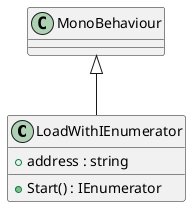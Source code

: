 @startuml
class LoadWithIEnumerator {
    + address : string
    + Start() : IEnumerator
}
MonoBehaviour <|-- LoadWithIEnumerator
@enduml
